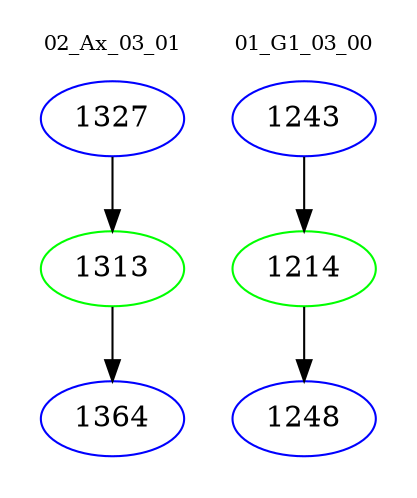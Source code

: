 digraph{
subgraph cluster_0 {
color = white
label = "02_Ax_03_01";
fontsize=10;
T0_1327 [label="1327", color="blue"]
T0_1327 -> T0_1313 [color="black"]
T0_1313 [label="1313", color="green"]
T0_1313 -> T0_1364 [color="black"]
T0_1364 [label="1364", color="blue"]
}
subgraph cluster_1 {
color = white
label = "01_G1_03_00";
fontsize=10;
T1_1243 [label="1243", color="blue"]
T1_1243 -> T1_1214 [color="black"]
T1_1214 [label="1214", color="green"]
T1_1214 -> T1_1248 [color="black"]
T1_1248 [label="1248", color="blue"]
}
}
